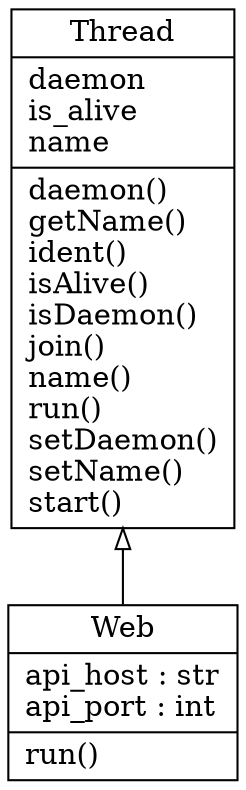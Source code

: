 digraph "classes_web" {
charset="utf-8"
rankdir=BT
"0" [label="{Thread|daemon\lis_alive\lname\l|daemon()\lgetName()\lident()\lisAlive()\lisDaemon()\ljoin()\lname()\lrun()\lsetDaemon()\lsetName()\lstart()\l}", shape="record"];
"1" [label="{Web|api_host : str\lapi_port : int\l|run()\l}", shape="record"];
"1" -> "0" [arrowhead="empty", arrowtail="none"];
}

